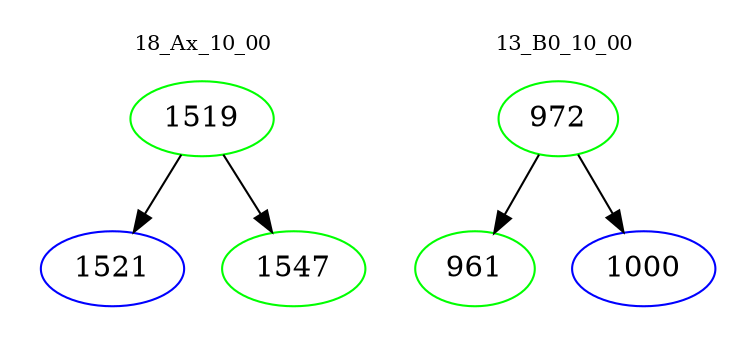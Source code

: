 digraph{
subgraph cluster_0 {
color = white
label = "18_Ax_10_00";
fontsize=10;
T0_1519 [label="1519", color="green"]
T0_1519 -> T0_1521 [color="black"]
T0_1521 [label="1521", color="blue"]
T0_1519 -> T0_1547 [color="black"]
T0_1547 [label="1547", color="green"]
}
subgraph cluster_1 {
color = white
label = "13_B0_10_00";
fontsize=10;
T1_972 [label="972", color="green"]
T1_972 -> T1_961 [color="black"]
T1_961 [label="961", color="green"]
T1_972 -> T1_1000 [color="black"]
T1_1000 [label="1000", color="blue"]
}
}
